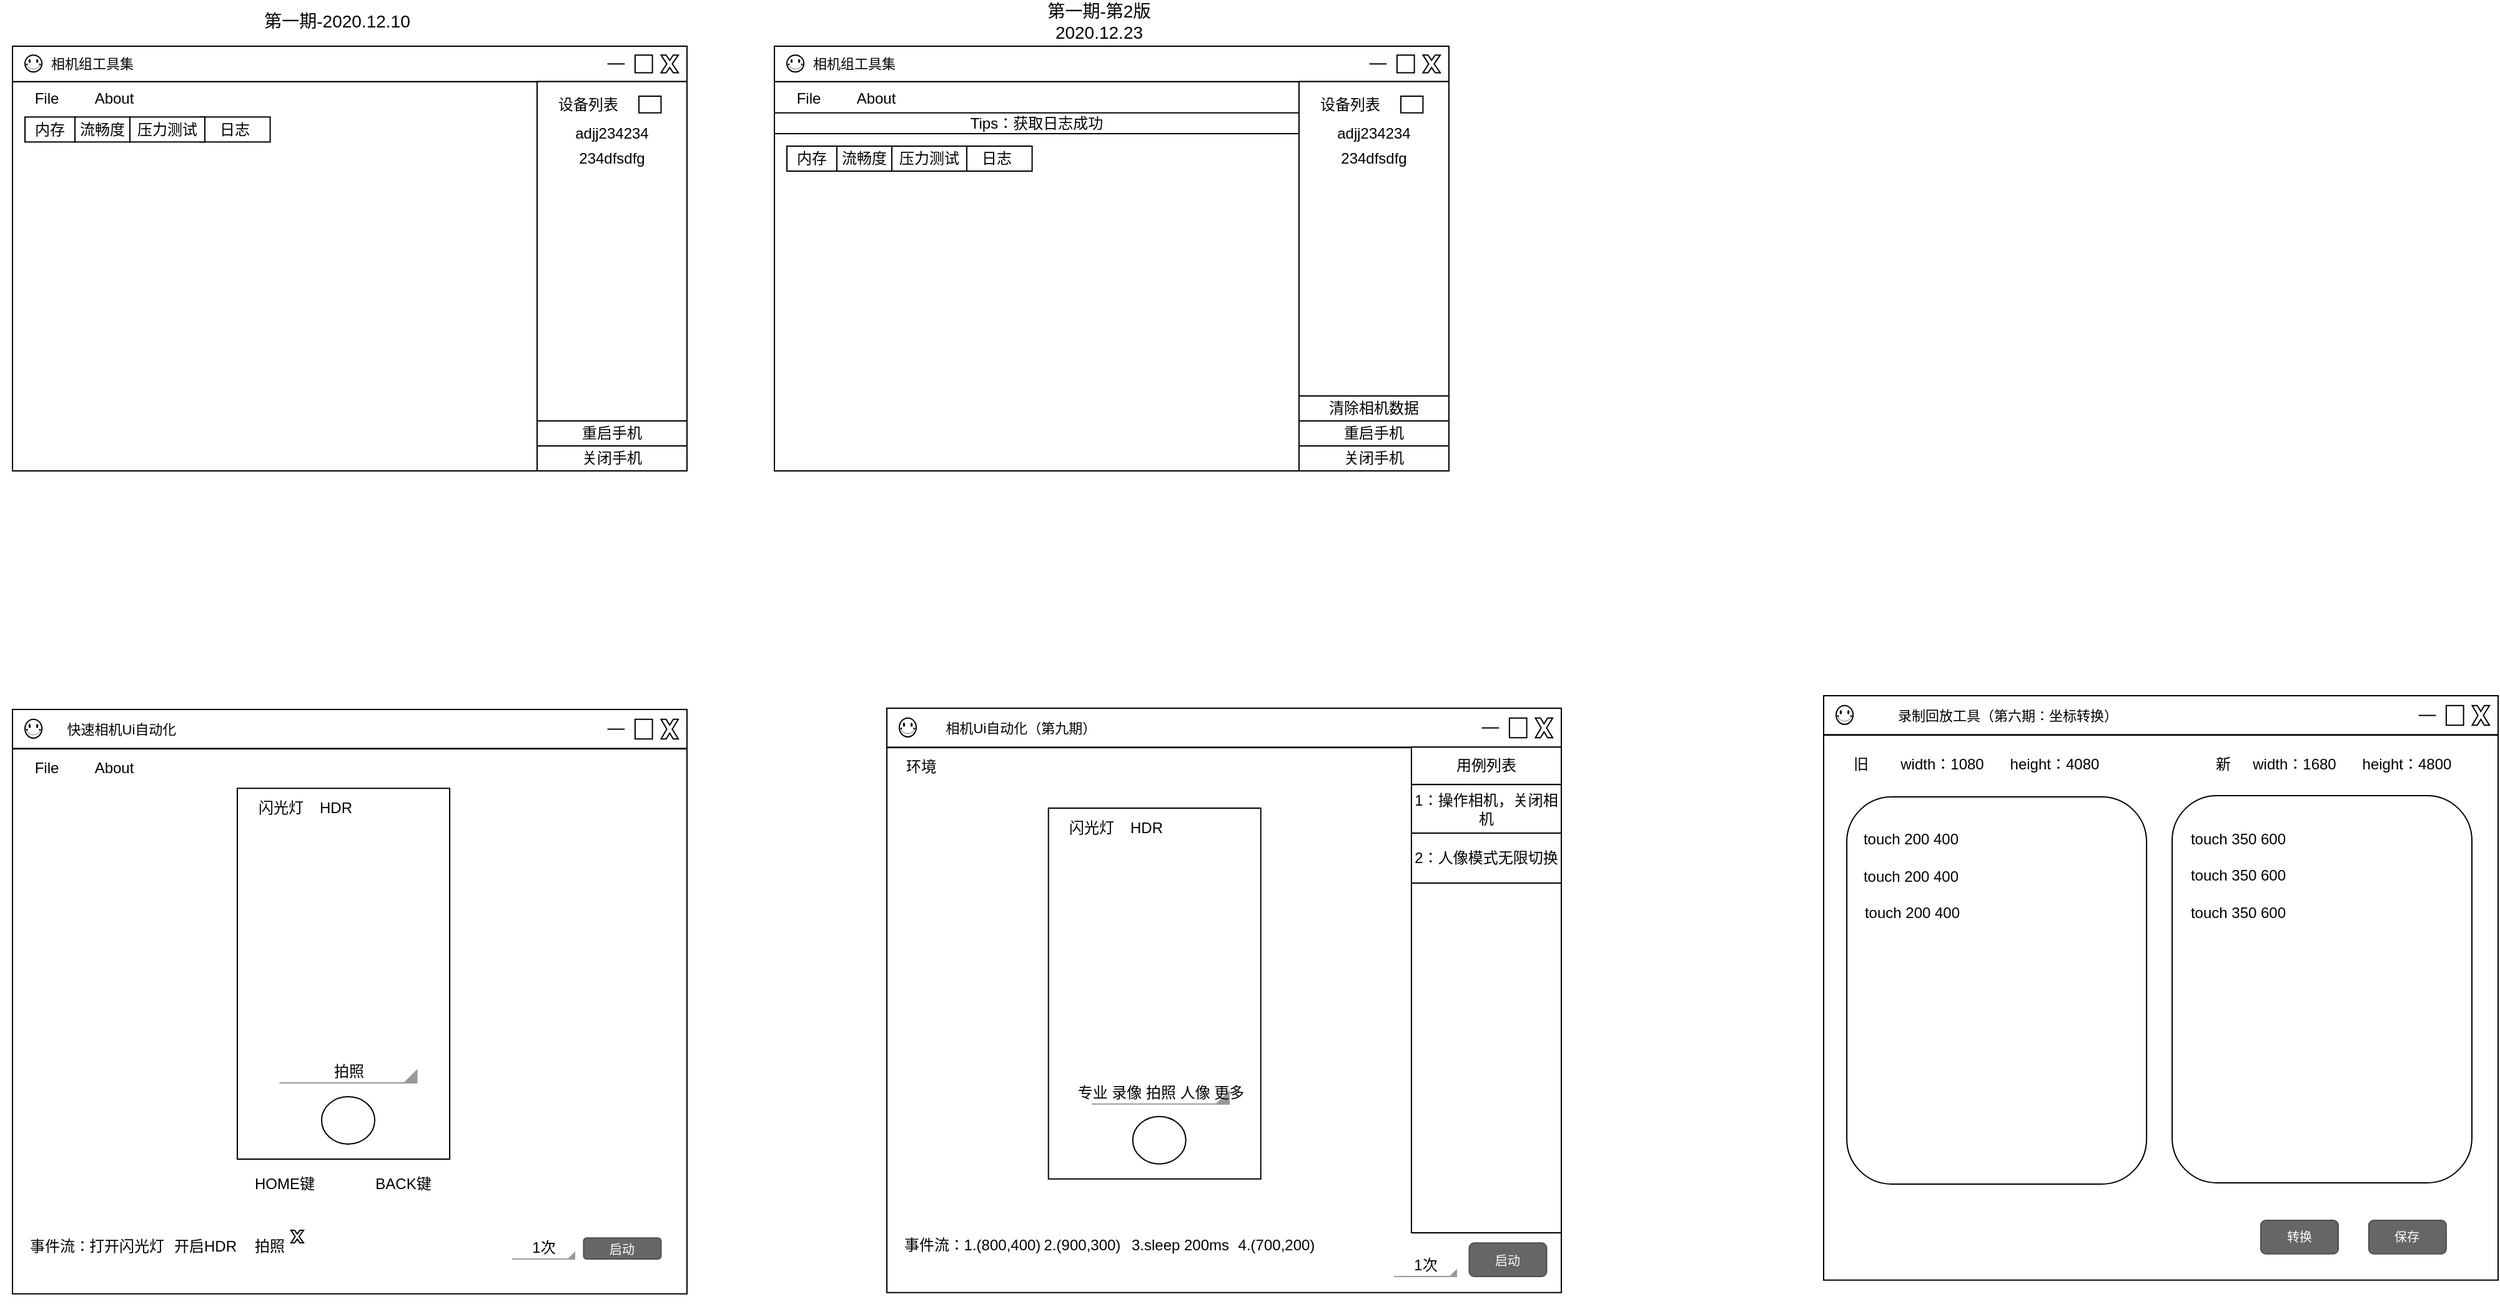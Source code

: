 <mxfile version="16.6.4" type="github">
  <diagram id="1P_7CGf5NRen447fJ8HE" name="Page-1">
    <mxGraphModel dx="1865" dy="547" grid="1" gridSize="10" guides="1" tooltips="1" connect="1" arrows="1" fold="1" page="1" pageScale="1" pageWidth="827" pageHeight="1169" math="0" shadow="0">
      <root>
        <mxCell id="0" />
        <mxCell id="1" parent="0" />
        <mxCell id="NniAMcF-AqxOJK8e0dRN-1" value="&lt;font style=&quot;font-size: 14px&quot;&gt;第一期-2020.12.10&lt;/font&gt;" style="text;html=1;strokeColor=none;fillColor=none;align=center;verticalAlign=middle;whiteSpace=wrap;rounded=0;" parent="1" vertex="1">
          <mxGeometry x="50" y="40" width="140" height="20" as="geometry" />
        </mxCell>
        <mxCell id="NniAMcF-AqxOJK8e0dRN-33" value="" style="group" parent="1" vertex="1" connectable="0">
          <mxGeometry x="-140" y="70" width="540" height="340" as="geometry" />
        </mxCell>
        <mxCell id="NniAMcF-AqxOJK8e0dRN-2" value="" style="rounded=0;whiteSpace=wrap;html=1;" parent="NniAMcF-AqxOJK8e0dRN-33" vertex="1">
          <mxGeometry y="28.333" width="540.0" height="311.667" as="geometry" />
        </mxCell>
        <mxCell id="NniAMcF-AqxOJK8e0dRN-3" value="" style="rounded=0;whiteSpace=wrap;html=1;" parent="NniAMcF-AqxOJK8e0dRN-33" vertex="1">
          <mxGeometry width="540.0" height="28.333" as="geometry" />
        </mxCell>
        <mxCell id="NniAMcF-AqxOJK8e0dRN-10" value="" style="verticalLabelPosition=bottom;verticalAlign=top;html=1;shape=mxgraph.basic.x" parent="NniAMcF-AqxOJK8e0dRN-33" vertex="1">
          <mxGeometry x="519.231" y="7.083" width="13.846" height="14.167" as="geometry" />
        </mxCell>
        <mxCell id="NniAMcF-AqxOJK8e0dRN-12" value="" style="verticalLabelPosition=bottom;verticalAlign=top;html=1;shape=mxgraph.basic.rect;fillColor2=none;strokeWidth=1;size=20;indent=5;" parent="NniAMcF-AqxOJK8e0dRN-33" vertex="1">
          <mxGeometry x="498.462" y="7.083" width="13.846" height="14.167" as="geometry" />
        </mxCell>
        <mxCell id="NniAMcF-AqxOJK8e0dRN-15" value="" style="endArrow=none;html=1;" parent="NniAMcF-AqxOJK8e0dRN-33" edge="1">
          <mxGeometry width="50" height="50" relative="1" as="geometry">
            <mxPoint x="476.308" y="14.167" as="sourcePoint" />
            <mxPoint x="490.154" y="14.167" as="targetPoint" />
          </mxGeometry>
        </mxCell>
        <mxCell id="NniAMcF-AqxOJK8e0dRN-18" value="&lt;font style=&quot;font-size: 11px&quot;&gt;相机组工具集&lt;/font&gt;" style="text;html=1;strokeColor=none;fillColor=none;align=center;verticalAlign=middle;whiteSpace=wrap;rounded=0;" parent="NniAMcF-AqxOJK8e0dRN-33" vertex="1">
          <mxGeometry x="24.54" width="77.85" height="28.33" as="geometry" />
        </mxCell>
        <mxCell id="NniAMcF-AqxOJK8e0dRN-21" value="File" style="text;html=1;strokeColor=none;fillColor=none;align=center;verticalAlign=middle;whiteSpace=wrap;rounded=0;" parent="NniAMcF-AqxOJK8e0dRN-33" vertex="1">
          <mxGeometry y="28.333" width="55.385" height="28.333" as="geometry" />
        </mxCell>
        <mxCell id="NniAMcF-AqxOJK8e0dRN-22" value="About" style="text;html=1;strokeColor=none;fillColor=none;align=center;verticalAlign=middle;whiteSpace=wrap;rounded=0;" parent="NniAMcF-AqxOJK8e0dRN-33" vertex="1">
          <mxGeometry x="54.0" y="28.333" width="55.385" height="28.333" as="geometry" />
        </mxCell>
        <mxCell id="NniAMcF-AqxOJK8e0dRN-34" value="内存" style="rounded=0;whiteSpace=wrap;html=1;" parent="NniAMcF-AqxOJK8e0dRN-33" vertex="1">
          <mxGeometry x="10.0" y="56.67" width="40" height="20" as="geometry" />
        </mxCell>
        <mxCell id="NniAMcF-AqxOJK8e0dRN-35" value="流畅度" style="rounded=0;whiteSpace=wrap;html=1;" parent="NniAMcF-AqxOJK8e0dRN-33" vertex="1">
          <mxGeometry x="50" y="56.67" width="44" height="20" as="geometry" />
        </mxCell>
        <mxCell id="NniAMcF-AqxOJK8e0dRN-37" value="" style="rounded=0;whiteSpace=wrap;html=1;" parent="NniAMcF-AqxOJK8e0dRN-33" vertex="1">
          <mxGeometry x="420" y="28.33" width="120" height="311.67" as="geometry" />
        </mxCell>
        <mxCell id="NniAMcF-AqxOJK8e0dRN-39" value="设备列表" style="text;html=1;strokeColor=none;fillColor=none;align=center;verticalAlign=middle;whiteSpace=wrap;rounded=0;" parent="NniAMcF-AqxOJK8e0dRN-33" vertex="1">
          <mxGeometry x="430" y="36.67" width="62" height="20" as="geometry" />
        </mxCell>
        <mxCell id="NniAMcF-AqxOJK8e0dRN-41" value="日志" style="rounded=0;whiteSpace=wrap;html=1;" parent="NniAMcF-AqxOJK8e0dRN-33" vertex="1">
          <mxGeometry x="150" y="56.67" width="56.31" height="20" as="geometry" />
        </mxCell>
        <mxCell id="NniAMcF-AqxOJK8e0dRN-42" value="" style="rounded=0;whiteSpace=wrap;html=1;" parent="NniAMcF-AqxOJK8e0dRN-33" vertex="1">
          <mxGeometry x="501.54" y="40.01" width="17.69" height="13.33" as="geometry" />
        </mxCell>
        <mxCell id="NniAMcF-AqxOJK8e0dRN-46" value="adjj234234" style="text;html=1;strokeColor=none;fillColor=none;align=center;verticalAlign=middle;whiteSpace=wrap;rounded=0;" parent="NniAMcF-AqxOJK8e0dRN-33" vertex="1">
          <mxGeometry x="420" y="60" width="120" height="20" as="geometry" />
        </mxCell>
        <mxCell id="NniAMcF-AqxOJK8e0dRN-47" value="234dfsdfg" style="text;html=1;strokeColor=none;fillColor=none;align=center;verticalAlign=middle;whiteSpace=wrap;rounded=0;" parent="NniAMcF-AqxOJK8e0dRN-33" vertex="1">
          <mxGeometry x="420" y="80" width="120" height="20" as="geometry" />
        </mxCell>
        <mxCell id="NniAMcF-AqxOJK8e0dRN-48" value="重启手机" style="rounded=0;whiteSpace=wrap;html=1;" parent="NniAMcF-AqxOJK8e0dRN-33" vertex="1">
          <mxGeometry x="420" y="300" width="120" height="20" as="geometry" />
        </mxCell>
        <mxCell id="NniAMcF-AqxOJK8e0dRN-68" value="关闭手机" style="rounded=0;whiteSpace=wrap;html=1;" parent="NniAMcF-AqxOJK8e0dRN-33" vertex="1">
          <mxGeometry x="420" y="320" width="120" height="20" as="geometry" />
        </mxCell>
        <mxCell id="NniAMcF-AqxOJK8e0dRN-70" value="" style="verticalLabelPosition=bottom;verticalAlign=top;html=1;shape=mxgraph.basic.smiley" parent="NniAMcF-AqxOJK8e0dRN-33" vertex="1">
          <mxGeometry x="10" y="7.08" width="13.54" height="13.54" as="geometry" />
        </mxCell>
        <mxCell id="NniAMcF-AqxOJK8e0dRN-75" value="压力测试" style="rounded=0;whiteSpace=wrap;html=1;" parent="NniAMcF-AqxOJK8e0dRN-33" vertex="1">
          <mxGeometry x="94" y="56.67" width="60" height="20" as="geometry" />
        </mxCell>
        <mxCell id="PtmkaYNPwoIaMwavgQvr-5" value="&lt;font style=&quot;font-size: 14px&quot;&gt;第一期-第2版2020.12.23&lt;/font&gt;" style="text;html=1;strokeColor=none;fillColor=none;align=center;verticalAlign=middle;whiteSpace=wrap;rounded=0;" parent="1" vertex="1">
          <mxGeometry x="660" y="40" width="140" height="20" as="geometry" />
        </mxCell>
        <mxCell id="PtmkaYNPwoIaMwavgQvr-6" value="" style="group" parent="1" vertex="1" connectable="0">
          <mxGeometry x="470" y="70" width="540" height="340" as="geometry" />
        </mxCell>
        <mxCell id="PtmkaYNPwoIaMwavgQvr-7" value="" style="rounded=0;whiteSpace=wrap;html=1;" parent="PtmkaYNPwoIaMwavgQvr-6" vertex="1">
          <mxGeometry y="28.333" width="540.0" height="311.667" as="geometry" />
        </mxCell>
        <mxCell id="PtmkaYNPwoIaMwavgQvr-8" value="" style="rounded=0;whiteSpace=wrap;html=1;" parent="PtmkaYNPwoIaMwavgQvr-6" vertex="1">
          <mxGeometry width="540.0" height="28.333" as="geometry" />
        </mxCell>
        <mxCell id="PtmkaYNPwoIaMwavgQvr-9" value="" style="verticalLabelPosition=bottom;verticalAlign=top;html=1;shape=mxgraph.basic.x" parent="PtmkaYNPwoIaMwavgQvr-6" vertex="1">
          <mxGeometry x="519.231" y="7.083" width="13.846" height="14.167" as="geometry" />
        </mxCell>
        <mxCell id="PtmkaYNPwoIaMwavgQvr-10" value="" style="verticalLabelPosition=bottom;verticalAlign=top;html=1;shape=mxgraph.basic.rect;fillColor2=none;strokeWidth=1;size=20;indent=5;" parent="PtmkaYNPwoIaMwavgQvr-6" vertex="1">
          <mxGeometry x="498.462" y="7.083" width="13.846" height="14.167" as="geometry" />
        </mxCell>
        <mxCell id="PtmkaYNPwoIaMwavgQvr-11" value="" style="endArrow=none;html=1;" parent="PtmkaYNPwoIaMwavgQvr-6" edge="1">
          <mxGeometry width="50" height="50" relative="1" as="geometry">
            <mxPoint x="476.308" y="14.167" as="sourcePoint" />
            <mxPoint x="490.154" y="14.167" as="targetPoint" />
          </mxGeometry>
        </mxCell>
        <mxCell id="PtmkaYNPwoIaMwavgQvr-12" value="&lt;font style=&quot;font-size: 11px&quot;&gt;相机组工具集&lt;/font&gt;" style="text;html=1;strokeColor=none;fillColor=none;align=center;verticalAlign=middle;whiteSpace=wrap;rounded=0;" parent="PtmkaYNPwoIaMwavgQvr-6" vertex="1">
          <mxGeometry x="24.54" width="77.85" height="28.33" as="geometry" />
        </mxCell>
        <mxCell id="PtmkaYNPwoIaMwavgQvr-13" value="File" style="text;html=1;strokeColor=none;fillColor=none;align=center;verticalAlign=middle;whiteSpace=wrap;rounded=0;" parent="PtmkaYNPwoIaMwavgQvr-6" vertex="1">
          <mxGeometry y="28.333" width="55.385" height="28.333" as="geometry" />
        </mxCell>
        <mxCell id="PtmkaYNPwoIaMwavgQvr-14" value="About" style="text;html=1;strokeColor=none;fillColor=none;align=center;verticalAlign=middle;whiteSpace=wrap;rounded=0;" parent="PtmkaYNPwoIaMwavgQvr-6" vertex="1">
          <mxGeometry x="54.0" y="28.333" width="55.385" height="28.333" as="geometry" />
        </mxCell>
        <mxCell id="PtmkaYNPwoIaMwavgQvr-15" value="内存" style="rounded=0;whiteSpace=wrap;html=1;" parent="PtmkaYNPwoIaMwavgQvr-6" vertex="1">
          <mxGeometry x="10.0" y="80" width="40" height="20" as="geometry" />
        </mxCell>
        <mxCell id="PtmkaYNPwoIaMwavgQvr-16" value="流畅度" style="rounded=0;whiteSpace=wrap;html=1;" parent="PtmkaYNPwoIaMwavgQvr-6" vertex="1">
          <mxGeometry x="50" y="80" width="44" height="20" as="geometry" />
        </mxCell>
        <mxCell id="PtmkaYNPwoIaMwavgQvr-17" value="" style="rounded=0;whiteSpace=wrap;html=1;" parent="PtmkaYNPwoIaMwavgQvr-6" vertex="1">
          <mxGeometry x="420" y="28.33" width="120" height="311.67" as="geometry" />
        </mxCell>
        <mxCell id="PtmkaYNPwoIaMwavgQvr-18" value="设备列表" style="text;html=1;strokeColor=none;fillColor=none;align=center;verticalAlign=middle;whiteSpace=wrap;rounded=0;" parent="PtmkaYNPwoIaMwavgQvr-6" vertex="1">
          <mxGeometry x="430" y="36.67" width="62" height="20" as="geometry" />
        </mxCell>
        <mxCell id="PtmkaYNPwoIaMwavgQvr-19" value="日志" style="rounded=0;whiteSpace=wrap;html=1;" parent="PtmkaYNPwoIaMwavgQvr-6" vertex="1">
          <mxGeometry x="150" y="80" width="56.31" height="20" as="geometry" />
        </mxCell>
        <mxCell id="PtmkaYNPwoIaMwavgQvr-20" value="" style="rounded=0;whiteSpace=wrap;html=1;" parent="PtmkaYNPwoIaMwavgQvr-6" vertex="1">
          <mxGeometry x="501.54" y="40.01" width="17.69" height="13.33" as="geometry" />
        </mxCell>
        <mxCell id="PtmkaYNPwoIaMwavgQvr-21" value="adjj234234" style="text;html=1;strokeColor=none;fillColor=none;align=center;verticalAlign=middle;whiteSpace=wrap;rounded=0;" parent="PtmkaYNPwoIaMwavgQvr-6" vertex="1">
          <mxGeometry x="420" y="60" width="120" height="20" as="geometry" />
        </mxCell>
        <mxCell id="PtmkaYNPwoIaMwavgQvr-22" value="234dfsdfg" style="text;html=1;strokeColor=none;fillColor=none;align=center;verticalAlign=middle;whiteSpace=wrap;rounded=0;" parent="PtmkaYNPwoIaMwavgQvr-6" vertex="1">
          <mxGeometry x="420" y="80" width="120" height="20" as="geometry" />
        </mxCell>
        <mxCell id="PtmkaYNPwoIaMwavgQvr-23" value="重启手机" style="rounded=0;whiteSpace=wrap;html=1;" parent="PtmkaYNPwoIaMwavgQvr-6" vertex="1">
          <mxGeometry x="420" y="300" width="120" height="20" as="geometry" />
        </mxCell>
        <mxCell id="PtmkaYNPwoIaMwavgQvr-24" value="关闭手机" style="rounded=0;whiteSpace=wrap;html=1;" parent="PtmkaYNPwoIaMwavgQvr-6" vertex="1">
          <mxGeometry x="420" y="320" width="120" height="20" as="geometry" />
        </mxCell>
        <mxCell id="PtmkaYNPwoIaMwavgQvr-25" value="" style="verticalLabelPosition=bottom;verticalAlign=top;html=1;shape=mxgraph.basic.smiley" parent="PtmkaYNPwoIaMwavgQvr-6" vertex="1">
          <mxGeometry x="10" y="7.08" width="13.54" height="13.54" as="geometry" />
        </mxCell>
        <mxCell id="PtmkaYNPwoIaMwavgQvr-26" value="压力测试" style="rounded=0;whiteSpace=wrap;html=1;" parent="PtmkaYNPwoIaMwavgQvr-6" vertex="1">
          <mxGeometry x="94" y="80" width="60" height="20" as="geometry" />
        </mxCell>
        <mxCell id="PtmkaYNPwoIaMwavgQvr-27" value="清除相机数据" style="rounded=0;whiteSpace=wrap;html=1;" parent="PtmkaYNPwoIaMwavgQvr-6" vertex="1">
          <mxGeometry x="420" y="280" width="120" height="20" as="geometry" />
        </mxCell>
        <mxCell id="PtmkaYNPwoIaMwavgQvr-28" value="Tips：获取日志成功" style="rounded=0;whiteSpace=wrap;html=1;" parent="PtmkaYNPwoIaMwavgQvr-6" vertex="1">
          <mxGeometry y="53.34" width="420" height="16.66" as="geometry" />
        </mxCell>
        <mxCell id="2Qe8csAiUL0kfLp2vOkT-1" value="" style="group" parent="1" vertex="1" connectable="0">
          <mxGeometry x="-140" y="601" width="540" height="479" as="geometry" />
        </mxCell>
        <mxCell id="2Qe8csAiUL0kfLp2vOkT-2" value="" style="rounded=0;whiteSpace=wrap;html=1;" parent="2Qe8csAiUL0kfLp2vOkT-1" vertex="1">
          <mxGeometry y="31.558" width="540" height="436.302" as="geometry" />
        </mxCell>
        <mxCell id="2Qe8csAiUL0kfLp2vOkT-3" value="" style="rounded=0;whiteSpace=wrap;html=1;" parent="2Qe8csAiUL0kfLp2vOkT-1" vertex="1">
          <mxGeometry width="540" height="31.202" as="geometry" />
        </mxCell>
        <mxCell id="2Qe8csAiUL0kfLp2vOkT-4" value="" style="verticalLabelPosition=bottom;verticalAlign=top;html=1;shape=mxgraph.basic.x" parent="2Qe8csAiUL0kfLp2vOkT-1" vertex="1">
          <mxGeometry x="519.231" y="7.891" width="13.846" height="15.781" as="geometry" />
        </mxCell>
        <mxCell id="2Qe8csAiUL0kfLp2vOkT-5" value="" style="verticalLabelPosition=bottom;verticalAlign=top;html=1;shape=mxgraph.basic.rect;fillColor2=none;strokeWidth=1;size=20;indent=5;" parent="2Qe8csAiUL0kfLp2vOkT-1" vertex="1">
          <mxGeometry x="498.462" y="7.891" width="13.846" height="15.781" as="geometry" />
        </mxCell>
        <mxCell id="2Qe8csAiUL0kfLp2vOkT-6" value="" style="endArrow=none;html=1;" parent="2Qe8csAiUL0kfLp2vOkT-1" edge="1">
          <mxGeometry width="50" height="50" relative="1" as="geometry">
            <mxPoint x="476.308" y="15.781" as="sourcePoint" />
            <mxPoint x="490.154" y="15.781" as="targetPoint" />
          </mxGeometry>
        </mxCell>
        <mxCell id="2Qe8csAiUL0kfLp2vOkT-7" value="&lt;span style=&quot;font-size: 11px&quot;&gt;快速相机Ui自动化&lt;/span&gt;" style="text;html=1;strokeColor=none;fillColor=none;align=center;verticalAlign=middle;whiteSpace=wrap;rounded=0;" parent="2Qe8csAiUL0kfLp2vOkT-1" vertex="1">
          <mxGeometry x="24.54" width="125.46" height="31.558" as="geometry" />
        </mxCell>
        <mxCell id="2Qe8csAiUL0kfLp2vOkT-8" value="File" style="text;html=1;strokeColor=none;fillColor=none;align=center;verticalAlign=middle;whiteSpace=wrap;rounded=0;" parent="2Qe8csAiUL0kfLp2vOkT-1" vertex="1">
          <mxGeometry y="31.562" width="55.385" height="31.562" as="geometry" />
        </mxCell>
        <mxCell id="2Qe8csAiUL0kfLp2vOkT-9" value="About" style="text;html=1;strokeColor=none;fillColor=none;align=center;verticalAlign=middle;whiteSpace=wrap;rounded=0;" parent="2Qe8csAiUL0kfLp2vOkT-1" vertex="1">
          <mxGeometry x="54.0" y="31.562" width="55.385" height="31.562" as="geometry" />
        </mxCell>
        <mxCell id="2Qe8csAiUL0kfLp2vOkT-20" value="" style="verticalLabelPosition=bottom;verticalAlign=top;html=1;shape=mxgraph.basic.smiley" parent="2Qe8csAiUL0kfLp2vOkT-1" vertex="1">
          <mxGeometry x="10" y="7.887" width="13.54" height="15.083" as="geometry" />
        </mxCell>
        <mxCell id="2Qe8csAiUL0kfLp2vOkT-22" value="" style="rounded=0;whiteSpace=wrap;html=1;" parent="2Qe8csAiUL0kfLp2vOkT-1" vertex="1">
          <mxGeometry x="180" y="63.13" width="170" height="296.87" as="geometry" />
        </mxCell>
        <mxCell id="2Qe8csAiUL0kfLp2vOkT-23" value="" style="verticalLabelPosition=bottom;verticalAlign=top;html=1;shape=mxgraph.basic.donut;dx=25;" parent="2Qe8csAiUL0kfLp2vOkT-1" vertex="1">
          <mxGeometry x="247.5" y="310" width="42.5" height="37.98" as="geometry" />
        </mxCell>
        <mxCell id="2Qe8csAiUL0kfLp2vOkT-28" value="HOME键" style="text;html=1;strokeColor=none;fillColor=none;align=center;verticalAlign=middle;whiteSpace=wrap;rounded=0;" parent="2Qe8csAiUL0kfLp2vOkT-1" vertex="1">
          <mxGeometry x="187.5" y="368.993" width="60" height="22.279" as="geometry" />
        </mxCell>
        <mxCell id="2Qe8csAiUL0kfLp2vOkT-29" value="BACK键" style="text;html=1;strokeColor=none;fillColor=none;align=center;verticalAlign=middle;whiteSpace=wrap;rounded=0;" parent="2Qe8csAiUL0kfLp2vOkT-1" vertex="1">
          <mxGeometry x="282.5" y="368.997" width="60" height="22.279" as="geometry" />
        </mxCell>
        <mxCell id="2Qe8csAiUL0kfLp2vOkT-31" value="拍照" style="strokeWidth=1;html=1;shadow=0;dashed=0;shape=mxgraph.android.spinner2;align=center;fillColor=#999999;strokeColor=#999999;verticalAlign=bottom" parent="2Qe8csAiUL0kfLp2vOkT-1" vertex="1">
          <mxGeometry x="213.75" y="289" width="110" height="10" as="geometry" />
        </mxCell>
        <mxCell id="2Qe8csAiUL0kfLp2vOkT-39" value="事件流：" style="text;html=1;strokeColor=none;fillColor=none;align=center;verticalAlign=middle;whiteSpace=wrap;rounded=0;" parent="2Qe8csAiUL0kfLp2vOkT-1" vertex="1">
          <mxGeometry x="-10" y="409" width="96" height="41" as="geometry" />
        </mxCell>
        <mxCell id="2Qe8csAiUL0kfLp2vOkT-41" value="打开闪光灯" style="text;html=1;strokeColor=none;fillColor=none;align=center;verticalAlign=middle;whiteSpace=wrap;rounded=0;" parent="2Qe8csAiUL0kfLp2vOkT-1" vertex="1">
          <mxGeometry x="55.38" y="419.5" width="73" height="20" as="geometry" />
        </mxCell>
        <mxCell id="2Qe8csAiUL0kfLp2vOkT-47" value="开启HDR" style="text;html=1;strokeColor=none;fillColor=none;align=center;verticalAlign=middle;whiteSpace=wrap;rounded=0;" parent="2Qe8csAiUL0kfLp2vOkT-1" vertex="1">
          <mxGeometry x="118.38" y="419.5" width="73" height="20" as="geometry" />
        </mxCell>
        <mxCell id="2Qe8csAiUL0kfLp2vOkT-48" value="拍照" style="text;html=1;strokeColor=none;fillColor=none;align=center;verticalAlign=middle;whiteSpace=wrap;rounded=0;" parent="2Qe8csAiUL0kfLp2vOkT-1" vertex="1">
          <mxGeometry x="185.5" y="419.5" width="40" height="20" as="geometry" />
        </mxCell>
        <mxCell id="2Qe8csAiUL0kfLp2vOkT-50" value="闪光灯" style="text;html=1;strokeColor=none;fillColor=none;align=center;verticalAlign=middle;whiteSpace=wrap;rounded=0;" parent="2Qe8csAiUL0kfLp2vOkT-1" vertex="1">
          <mxGeometry x="190" y="69" width="50" height="20" as="geometry" />
        </mxCell>
        <mxCell id="2Qe8csAiUL0kfLp2vOkT-51" value="HDR" style="text;html=1;strokeColor=none;fillColor=none;align=center;verticalAlign=middle;whiteSpace=wrap;rounded=0;" parent="2Qe8csAiUL0kfLp2vOkT-1" vertex="1">
          <mxGeometry x="239" y="69" width="40" height="20" as="geometry" />
        </mxCell>
        <mxCell id="2Qe8csAiUL0kfLp2vOkT-52" value="1次" style="strokeWidth=1;html=1;shadow=0;dashed=0;shape=mxgraph.android.spinner2;align=center;fillColor=#999999;strokeColor=#999999;verticalAlign=bottom" parent="2Qe8csAiUL0kfLp2vOkT-1" vertex="1">
          <mxGeometry x="400" y="430" width="50" height="10" as="geometry" />
        </mxCell>
        <mxCell id="2Qe8csAiUL0kfLp2vOkT-53" value="启动" style="rounded=1;html=1;shadow=0;dashed=0;whiteSpace=wrap;fontSize=10;fillColor=#666666;align=center;strokeColor=#4D4D4D;fontColor=#ffffff;" parent="2Qe8csAiUL0kfLp2vOkT-1" vertex="1">
          <mxGeometry x="457.23" y="423.12" width="62" height="16.88" as="geometry" />
        </mxCell>
        <mxCell id="2Qe8csAiUL0kfLp2vOkT-54" value="" style="verticalLabelPosition=bottom;verticalAlign=top;html=1;shape=mxgraph.basic.x" parent="2Qe8csAiUL0kfLp2vOkT-1" vertex="1">
          <mxGeometry x="223" y="417" width="10" height="10" as="geometry" />
        </mxCell>
        <mxCell id="QvlNdS1QcOiWLorqcNAx-1" value="" style="group" parent="1" vertex="1" connectable="0">
          <mxGeometry x="560" y="600" width="588" height="479" as="geometry" />
        </mxCell>
        <mxCell id="QvlNdS1QcOiWLorqcNAx-2" value="" style="rounded=0;whiteSpace=wrap;html=1;" parent="QvlNdS1QcOiWLorqcNAx-1" vertex="1">
          <mxGeometry y="31.558" width="540" height="436.302" as="geometry" />
        </mxCell>
        <mxCell id="QvlNdS1QcOiWLorqcNAx-3" value="" style="rounded=0;whiteSpace=wrap;html=1;" parent="QvlNdS1QcOiWLorqcNAx-1" vertex="1">
          <mxGeometry width="540" height="31.202" as="geometry" />
        </mxCell>
        <mxCell id="QvlNdS1QcOiWLorqcNAx-4" value="" style="verticalLabelPosition=bottom;verticalAlign=top;html=1;shape=mxgraph.basic.x" parent="QvlNdS1QcOiWLorqcNAx-1" vertex="1">
          <mxGeometry x="519.231" y="7.891" width="13.846" height="15.781" as="geometry" />
        </mxCell>
        <mxCell id="QvlNdS1QcOiWLorqcNAx-5" value="" style="verticalLabelPosition=bottom;verticalAlign=top;html=1;shape=mxgraph.basic.rect;fillColor2=none;strokeWidth=1;size=20;indent=5;" parent="QvlNdS1QcOiWLorqcNAx-1" vertex="1">
          <mxGeometry x="498.462" y="7.891" width="13.846" height="15.781" as="geometry" />
        </mxCell>
        <mxCell id="QvlNdS1QcOiWLorqcNAx-6" value="" style="endArrow=none;html=1;" parent="QvlNdS1QcOiWLorqcNAx-1" edge="1">
          <mxGeometry width="50" height="50" relative="1" as="geometry">
            <mxPoint x="476.308" y="15.781" as="sourcePoint" />
            <mxPoint x="490.154" y="15.781" as="targetPoint" />
          </mxGeometry>
        </mxCell>
        <mxCell id="QvlNdS1QcOiWLorqcNAx-7" value="&lt;span style=&quot;font-size: 11px&quot;&gt;相机Ui自动化（第九期）&lt;/span&gt;" style="text;html=1;strokeColor=none;fillColor=none;align=center;verticalAlign=middle;whiteSpace=wrap;rounded=0;" parent="QvlNdS1QcOiWLorqcNAx-1" vertex="1">
          <mxGeometry x="24.54" width="165.46" height="31.56" as="geometry" />
        </mxCell>
        <mxCell id="QvlNdS1QcOiWLorqcNAx-8" value="环境" style="text;html=1;strokeColor=none;fillColor=none;align=center;verticalAlign=middle;whiteSpace=wrap;rounded=0;" parent="QvlNdS1QcOiWLorqcNAx-1" vertex="1">
          <mxGeometry y="31.562" width="55.385" height="31.562" as="geometry" />
        </mxCell>
        <mxCell id="QvlNdS1QcOiWLorqcNAx-10" value="" style="verticalLabelPosition=bottom;verticalAlign=top;html=1;shape=mxgraph.basic.smiley" parent="QvlNdS1QcOiWLorqcNAx-1" vertex="1">
          <mxGeometry x="10" y="7.887" width="13.54" height="15.083" as="geometry" />
        </mxCell>
        <mxCell id="QvlNdS1QcOiWLorqcNAx-11" value="" style="rounded=0;whiteSpace=wrap;html=1;" parent="QvlNdS1QcOiWLorqcNAx-1" vertex="1">
          <mxGeometry x="129.38" y="80" width="170" height="296.87" as="geometry" />
        </mxCell>
        <mxCell id="QvlNdS1QcOiWLorqcNAx-12" value="" style="verticalLabelPosition=bottom;verticalAlign=top;html=1;shape=mxgraph.basic.donut;dx=25;" parent="QvlNdS1QcOiWLorqcNAx-1" vertex="1">
          <mxGeometry x="196.88" y="326.87" width="42.5" height="37.98" as="geometry" />
        </mxCell>
        <mxCell id="QvlNdS1QcOiWLorqcNAx-15" value="专业 录像 拍照 人像 更多" style="strokeWidth=1;html=1;shadow=0;dashed=0;shape=mxgraph.android.spinner2;align=center;fillColor=#999999;strokeColor=#999999;verticalAlign=bottom" parent="QvlNdS1QcOiWLorqcNAx-1" vertex="1">
          <mxGeometry x="164" y="306.87" width="110" height="10" as="geometry" />
        </mxCell>
        <mxCell id="QvlNdS1QcOiWLorqcNAx-16" value="事件流：" style="text;html=1;strokeColor=none;fillColor=none;align=center;verticalAlign=middle;whiteSpace=wrap;rounded=0;" parent="QvlNdS1QcOiWLorqcNAx-1" vertex="1">
          <mxGeometry x="-10" y="409" width="96" height="41" as="geometry" />
        </mxCell>
        <mxCell id="QvlNdS1QcOiWLorqcNAx-17" value="1.(800,400)" style="text;html=1;strokeColor=none;fillColor=none;align=center;verticalAlign=middle;whiteSpace=wrap;rounded=0;" parent="QvlNdS1QcOiWLorqcNAx-1" vertex="1">
          <mxGeometry x="56.38" y="419.5" width="73" height="20" as="geometry" />
        </mxCell>
        <mxCell id="QvlNdS1QcOiWLorqcNAx-18" value="2.(900,300)" style="text;html=1;strokeColor=none;fillColor=none;align=center;verticalAlign=middle;whiteSpace=wrap;rounded=0;" parent="QvlNdS1QcOiWLorqcNAx-1" vertex="1">
          <mxGeometry x="120.38" y="419.5" width="73" height="20" as="geometry" />
        </mxCell>
        <mxCell id="QvlNdS1QcOiWLorqcNAx-20" value="闪光灯" style="text;html=1;strokeColor=none;fillColor=none;align=center;verticalAlign=middle;whiteSpace=wrap;rounded=0;" parent="QvlNdS1QcOiWLorqcNAx-1" vertex="1">
          <mxGeometry x="139.38" y="85.87" width="50" height="20" as="geometry" />
        </mxCell>
        <mxCell id="QvlNdS1QcOiWLorqcNAx-21" value="HDR" style="text;html=1;strokeColor=none;fillColor=none;align=center;verticalAlign=middle;whiteSpace=wrap;rounded=0;" parent="QvlNdS1QcOiWLorqcNAx-1" vertex="1">
          <mxGeometry x="188.38" y="85.87" width="40" height="20" as="geometry" />
        </mxCell>
        <mxCell id="QvlNdS1QcOiWLorqcNAx-22" value="1次" style="strokeWidth=1;html=1;shadow=0;dashed=0;shape=mxgraph.android.spinner2;align=center;fillColor=#999999;strokeColor=#999999;verticalAlign=bottom" parent="QvlNdS1QcOiWLorqcNAx-1" vertex="1">
          <mxGeometry x="406" y="425" width="50" height="30" as="geometry" />
        </mxCell>
        <mxCell id="QvlNdS1QcOiWLorqcNAx-23" value="启动" style="rounded=1;html=1;shadow=0;dashed=0;whiteSpace=wrap;fontSize=10;fillColor=#666666;align=center;strokeColor=#4D4D4D;fontColor=#ffffff;" parent="QvlNdS1QcOiWLorqcNAx-1" vertex="1">
          <mxGeometry x="466.23" y="428.12" width="62" height="26.88" as="geometry" />
        </mxCell>
        <mxCell id="QvlNdS1QcOiWLorqcNAx-31" value="" style="rounded=0;whiteSpace=wrap;html=1;" parent="QvlNdS1QcOiWLorqcNAx-1" vertex="1">
          <mxGeometry x="420" y="31.56" width="120" height="388.44" as="geometry" />
        </mxCell>
        <mxCell id="QvlNdS1QcOiWLorqcNAx-32" value="用例列表" style="rounded=0;whiteSpace=wrap;html=1;" parent="QvlNdS1QcOiWLorqcNAx-1" vertex="1">
          <mxGeometry x="420" y="31.13" width="120" height="30" as="geometry" />
        </mxCell>
        <mxCell id="QvlNdS1QcOiWLorqcNAx-33" value="1：操作相机，关闭相机" style="rounded=0;whiteSpace=wrap;html=1;" parent="QvlNdS1QcOiWLorqcNAx-1" vertex="1">
          <mxGeometry x="420" y="61.13" width="120" height="38.87" as="geometry" />
        </mxCell>
        <mxCell id="QvlNdS1QcOiWLorqcNAx-34" value="2：人像模式无限切换" style="rounded=0;whiteSpace=wrap;html=1;" parent="QvlNdS1QcOiWLorqcNAx-1" vertex="1">
          <mxGeometry x="420" y="100" width="120" height="40" as="geometry" />
        </mxCell>
        <mxCell id="QvlNdS1QcOiWLorqcNAx-35" value="3.sleep 200ms" style="text;html=1;strokeColor=none;fillColor=none;align=center;verticalAlign=middle;whiteSpace=wrap;rounded=0;" parent="QvlNdS1QcOiWLorqcNAx-1" vertex="1">
          <mxGeometry x="190" y="419.5" width="90" height="20" as="geometry" />
        </mxCell>
        <mxCell id="QvlNdS1QcOiWLorqcNAx-36" value="4.(700,200)" style="text;html=1;strokeColor=none;fillColor=none;align=center;verticalAlign=middle;whiteSpace=wrap;rounded=0;" parent="QvlNdS1QcOiWLorqcNAx-1" vertex="1">
          <mxGeometry x="267" y="419.5" width="90" height="20" as="geometry" />
        </mxCell>
        <mxCell id="lY5A8RXhDdLH0R8DMvP6-1" value="" style="group" vertex="1" connectable="0" parent="1">
          <mxGeometry x="1310" y="590" width="540" height="479" as="geometry" />
        </mxCell>
        <mxCell id="lY5A8RXhDdLH0R8DMvP6-2" value="" style="rounded=0;whiteSpace=wrap;html=1;" vertex="1" parent="lY5A8RXhDdLH0R8DMvP6-1">
          <mxGeometry y="31.558" width="540" height="436.302" as="geometry" />
        </mxCell>
        <mxCell id="lY5A8RXhDdLH0R8DMvP6-3" value="" style="rounded=0;whiteSpace=wrap;html=1;" vertex="1" parent="lY5A8RXhDdLH0R8DMvP6-1">
          <mxGeometry width="540" height="31.202" as="geometry" />
        </mxCell>
        <mxCell id="lY5A8RXhDdLH0R8DMvP6-4" value="" style="verticalLabelPosition=bottom;verticalAlign=top;html=1;shape=mxgraph.basic.x" vertex="1" parent="lY5A8RXhDdLH0R8DMvP6-1">
          <mxGeometry x="519.231" y="7.891" width="13.846" height="15.781" as="geometry" />
        </mxCell>
        <mxCell id="lY5A8RXhDdLH0R8DMvP6-5" value="" style="verticalLabelPosition=bottom;verticalAlign=top;html=1;shape=mxgraph.basic.rect;fillColor2=none;strokeWidth=1;size=20;indent=5;" vertex="1" parent="lY5A8RXhDdLH0R8DMvP6-1">
          <mxGeometry x="498.462" y="7.891" width="13.846" height="15.781" as="geometry" />
        </mxCell>
        <mxCell id="lY5A8RXhDdLH0R8DMvP6-6" value="" style="endArrow=none;html=1;" edge="1" parent="lY5A8RXhDdLH0R8DMvP6-1">
          <mxGeometry width="50" height="50" relative="1" as="geometry">
            <mxPoint x="476.308" y="15.781" as="sourcePoint" />
            <mxPoint x="490.154" y="15.781" as="targetPoint" />
          </mxGeometry>
        </mxCell>
        <mxCell id="lY5A8RXhDdLH0R8DMvP6-7" value="&lt;span style=&quot;font-size: 11px&quot;&gt;录制回放工具（第六期：坐标转换）&lt;/span&gt;" style="text;html=1;strokeColor=none;fillColor=none;align=center;verticalAlign=middle;whiteSpace=wrap;rounded=0;" vertex="1" parent="lY5A8RXhDdLH0R8DMvP6-1">
          <mxGeometry x="24.54" width="245.46" height="31.56" as="geometry" />
        </mxCell>
        <mxCell id="lY5A8RXhDdLH0R8DMvP6-9" value="" style="verticalLabelPosition=bottom;verticalAlign=top;html=1;shape=mxgraph.basic.smiley" vertex="1" parent="lY5A8RXhDdLH0R8DMvP6-1">
          <mxGeometry x="10" y="7.887" width="13.54" height="15.083" as="geometry" />
        </mxCell>
        <mxCell id="lY5A8RXhDdLH0R8DMvP6-19" value="转换" style="rounded=1;html=1;shadow=0;dashed=0;whiteSpace=wrap;fontSize=10;fillColor=#666666;align=center;strokeColor=#4D4D4D;fontColor=#ffffff;" vertex="1" parent="lY5A8RXhDdLH0R8DMvP6-1">
          <mxGeometry x="350" y="420" width="62" height="26.88" as="geometry" />
        </mxCell>
        <mxCell id="lY5A8RXhDdLH0R8DMvP6-26" value="" style="rounded=1;whiteSpace=wrap;html=1;" vertex="1" parent="lY5A8RXhDdLH0R8DMvP6-1">
          <mxGeometry x="18.54" y="81" width="240" height="310" as="geometry" />
        </mxCell>
        <mxCell id="lY5A8RXhDdLH0R8DMvP6-27" value="" style="rounded=1;whiteSpace=wrap;html=1;" vertex="1" parent="lY5A8RXhDdLH0R8DMvP6-1">
          <mxGeometry x="279" y="80" width="240" height="310" as="geometry" />
        </mxCell>
        <mxCell id="lY5A8RXhDdLH0R8DMvP6-28" value="width：1080" style="text;html=1;strokeColor=none;fillColor=none;align=center;verticalAlign=middle;whiteSpace=wrap;rounded=0;" vertex="1" parent="lY5A8RXhDdLH0R8DMvP6-1">
          <mxGeometry x="50" y="40" width="90" height="30" as="geometry" />
        </mxCell>
        <mxCell id="lY5A8RXhDdLH0R8DMvP6-29" value="height：4080" style="text;html=1;strokeColor=none;fillColor=none;align=center;verticalAlign=middle;whiteSpace=wrap;rounded=0;" vertex="1" parent="lY5A8RXhDdLH0R8DMvP6-1">
          <mxGeometry x="140" y="40" width="90" height="30" as="geometry" />
        </mxCell>
        <mxCell id="lY5A8RXhDdLH0R8DMvP6-30" value="新" style="text;html=1;strokeColor=none;fillColor=none;align=center;verticalAlign=middle;whiteSpace=wrap;rounded=0;" vertex="1" parent="lY5A8RXhDdLH0R8DMvP6-1">
          <mxGeometry x="290" y="40" width="60" height="30" as="geometry" />
        </mxCell>
        <mxCell id="lY5A8RXhDdLH0R8DMvP6-33" value="旧" style="text;html=1;strokeColor=none;fillColor=none;align=center;verticalAlign=middle;whiteSpace=wrap;rounded=0;" vertex="1" parent="lY5A8RXhDdLH0R8DMvP6-1">
          <mxGeometry y="40" width="60" height="30" as="geometry" />
        </mxCell>
        <mxCell id="lY5A8RXhDdLH0R8DMvP6-34" value="touch 200 400" style="text;html=1;strokeColor=none;fillColor=none;align=center;verticalAlign=middle;whiteSpace=wrap;rounded=0;" vertex="1" parent="lY5A8RXhDdLH0R8DMvP6-1">
          <mxGeometry x="20" y="100" width="100" height="30" as="geometry" />
        </mxCell>
        <mxCell id="lY5A8RXhDdLH0R8DMvP6-35" value="touch 200 400" style="text;html=1;strokeColor=none;fillColor=none;align=center;verticalAlign=middle;whiteSpace=wrap;rounded=0;" vertex="1" parent="lY5A8RXhDdLH0R8DMvP6-1">
          <mxGeometry x="20" y="130" width="100" height="30" as="geometry" />
        </mxCell>
        <mxCell id="lY5A8RXhDdLH0R8DMvP6-36" value="touch 200 400" style="text;html=1;strokeColor=none;fillColor=none;align=center;verticalAlign=middle;whiteSpace=wrap;rounded=0;" vertex="1" parent="lY5A8RXhDdLH0R8DMvP6-1">
          <mxGeometry x="20.54" y="159" width="100" height="30" as="geometry" />
        </mxCell>
        <mxCell id="lY5A8RXhDdLH0R8DMvP6-37" value="touch 350 600" style="text;html=1;strokeColor=none;fillColor=none;align=center;verticalAlign=middle;whiteSpace=wrap;rounded=0;" vertex="1" parent="lY5A8RXhDdLH0R8DMvP6-1">
          <mxGeometry x="282" y="100" width="100" height="30" as="geometry" />
        </mxCell>
        <mxCell id="lY5A8RXhDdLH0R8DMvP6-39" value="width：1680" style="text;html=1;strokeColor=none;fillColor=none;align=center;verticalAlign=middle;whiteSpace=wrap;rounded=0;" vertex="1" parent="lY5A8RXhDdLH0R8DMvP6-1">
          <mxGeometry x="332.31" y="40" width="90" height="30" as="geometry" />
        </mxCell>
        <mxCell id="lY5A8RXhDdLH0R8DMvP6-40" value="height：4800" style="text;html=1;strokeColor=none;fillColor=none;align=center;verticalAlign=middle;whiteSpace=wrap;rounded=0;" vertex="1" parent="lY5A8RXhDdLH0R8DMvP6-1">
          <mxGeometry x="422.31" y="40" width="90" height="30" as="geometry" />
        </mxCell>
        <mxCell id="lY5A8RXhDdLH0R8DMvP6-41" value="保存" style="rounded=1;html=1;shadow=0;dashed=0;whiteSpace=wrap;fontSize=10;fillColor=#666666;align=center;strokeColor=#4D4D4D;fontColor=#ffffff;" vertex="1" parent="lY5A8RXhDdLH0R8DMvP6-1">
          <mxGeometry x="436.46" y="420" width="62" height="26.88" as="geometry" />
        </mxCell>
        <mxCell id="lY5A8RXhDdLH0R8DMvP6-42" value="touch 350 600" style="text;html=1;strokeColor=none;fillColor=none;align=center;verticalAlign=middle;whiteSpace=wrap;rounded=0;" vertex="1" parent="lY5A8RXhDdLH0R8DMvP6-1">
          <mxGeometry x="282" y="129" width="100" height="30" as="geometry" />
        </mxCell>
        <mxCell id="lY5A8RXhDdLH0R8DMvP6-43" value="touch 350 600" style="text;html=1;strokeColor=none;fillColor=none;align=center;verticalAlign=middle;whiteSpace=wrap;rounded=0;" vertex="1" parent="lY5A8RXhDdLH0R8DMvP6-1">
          <mxGeometry x="282" y="159" width="100" height="30" as="geometry" />
        </mxCell>
      </root>
    </mxGraphModel>
  </diagram>
</mxfile>

